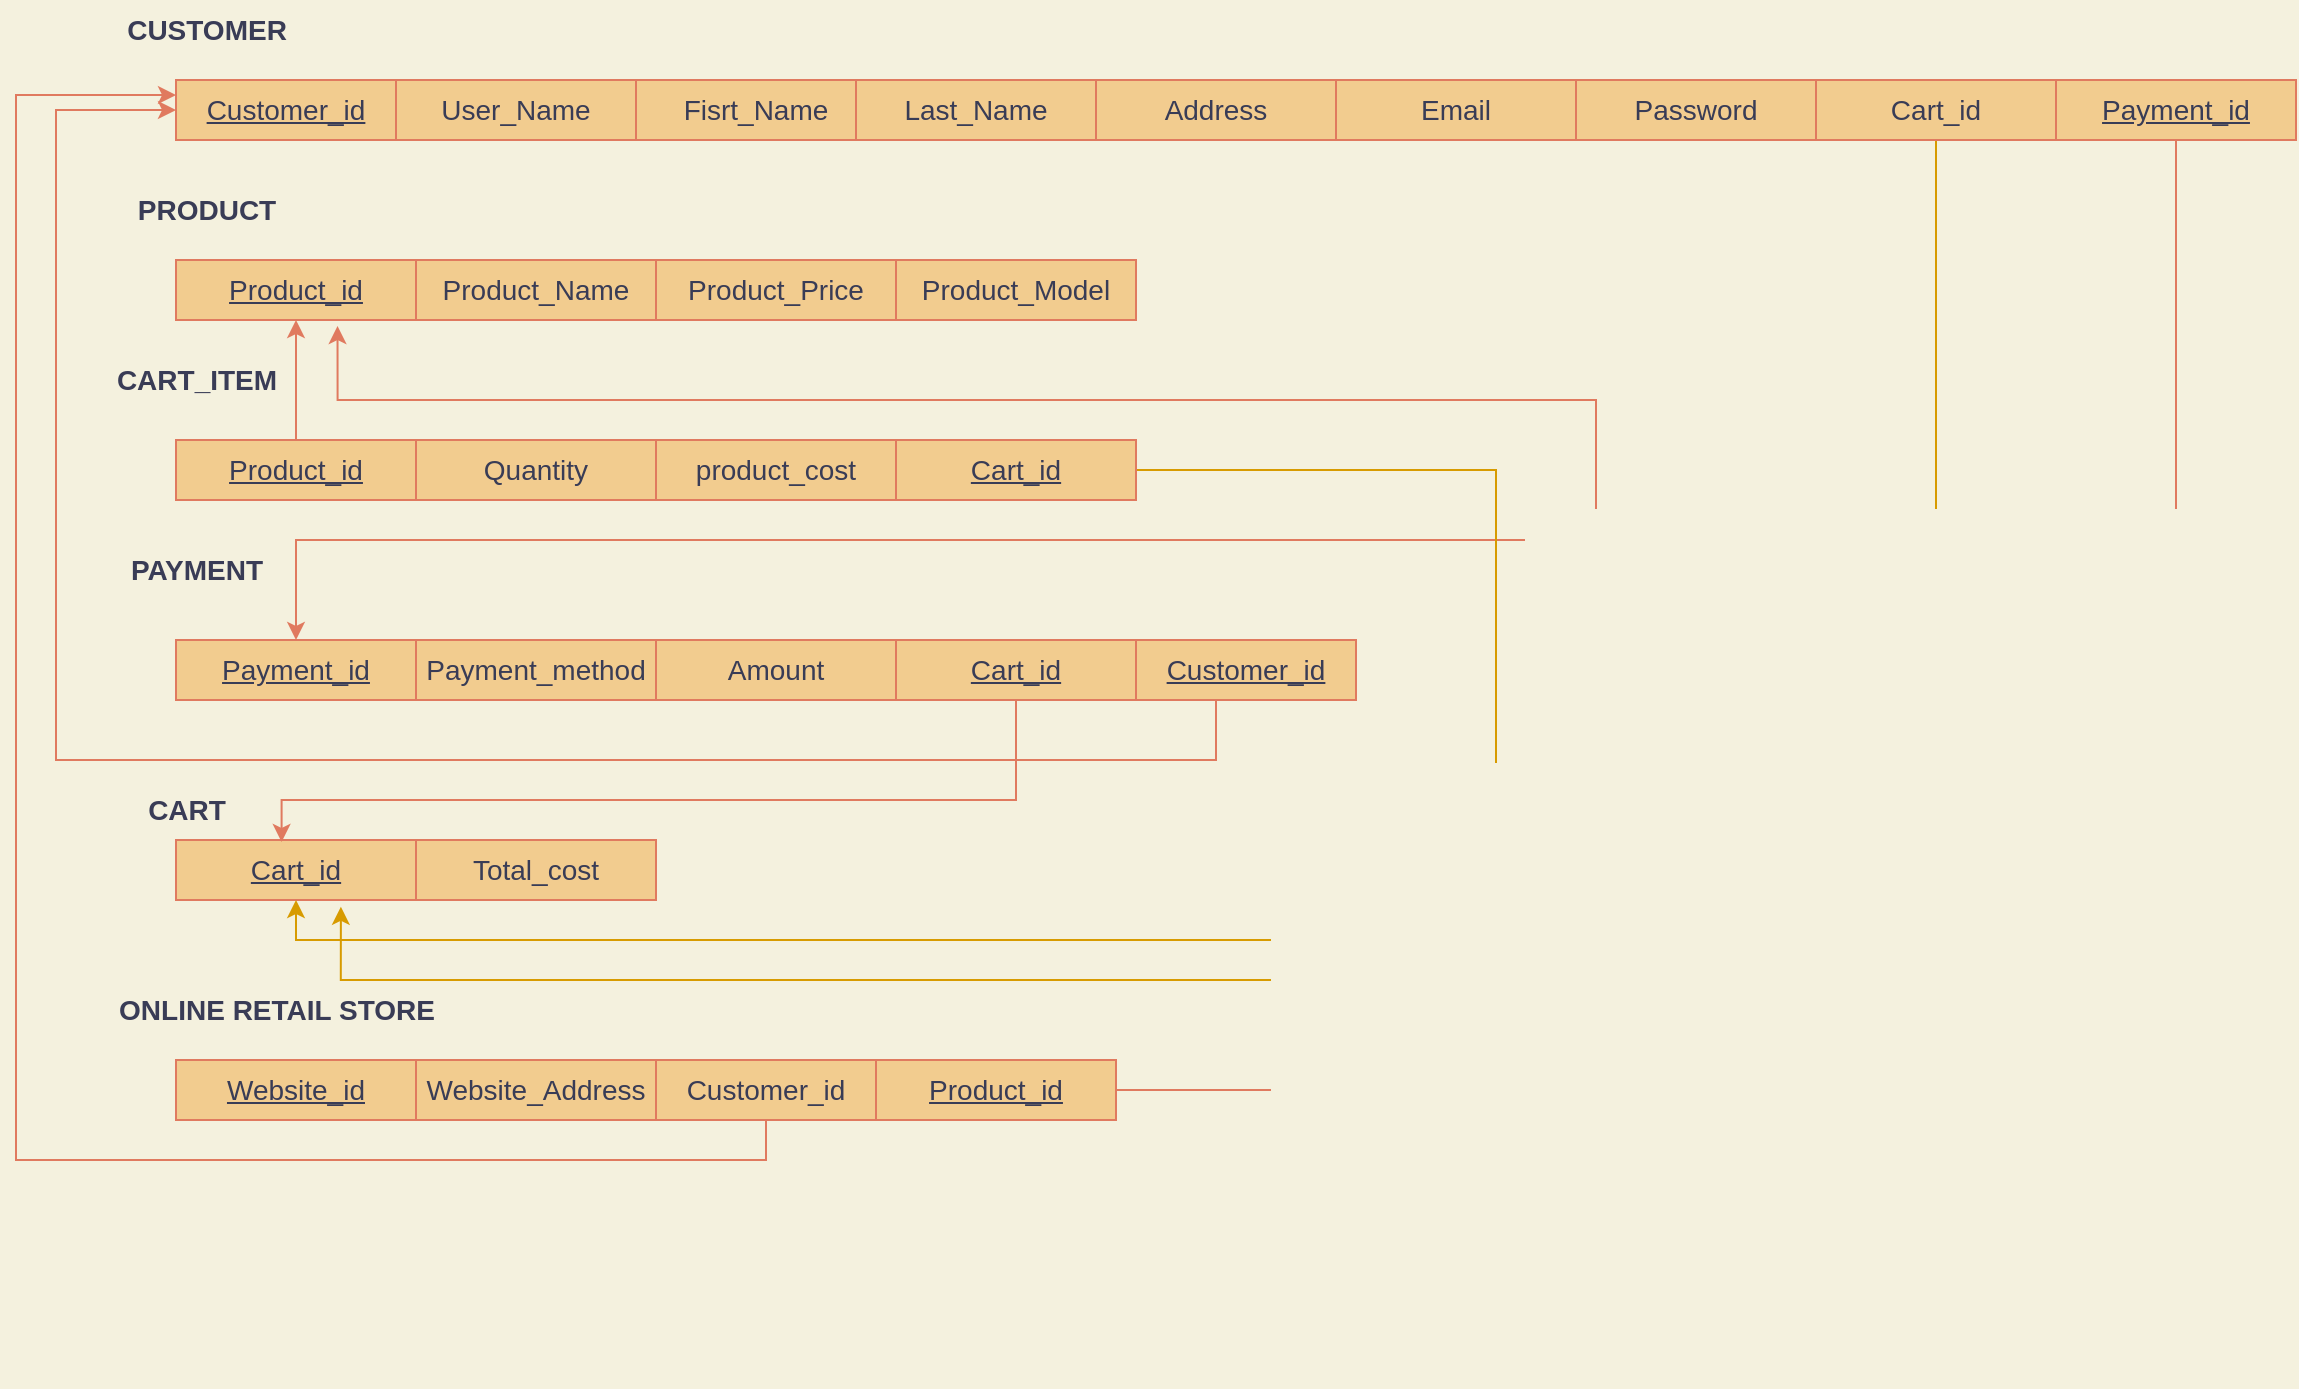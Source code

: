 <mxfile version="20.5.3" type="device"><diagram id="in-bFia-EJ6xKDsKh2sn" name="Page-1"><mxGraphModel dx="1038" dy="539" grid="1" gridSize="10" guides="1" tooltips="1" connect="1" arrows="1" fold="1" page="1" pageScale="1" pageWidth="1100" pageHeight="1700" background="#F4F1DE" math="0" shadow="0"><root><mxCell id="0"/><mxCell id="1" parent="0"/><mxCell id="LBLvqQPqgZqs9C7G2ffO-1" value="&lt;u&gt;&lt;font style=&quot;font-size: 14px;&quot;&gt;Customer_id&lt;/font&gt;&lt;/u&gt;" style="rounded=0;whiteSpace=wrap;html=1;fillColor=#F2CC8F;strokeColor=#E07A5F;fontColor=#393C56;" parent="1" vertex="1"><mxGeometry x="150" y="60" width="110" height="30" as="geometry"/></mxCell><mxCell id="LBLvqQPqgZqs9C7G2ffO-2" value="&lt;b&gt;&lt;font style=&quot;font-size: 14px;&quot;&gt;CUSTOMER&lt;/font&gt;&lt;/b&gt;" style="text;html=1;align=center;verticalAlign=middle;resizable=0;points=[];autosize=1;strokeColor=none;fillColor=none;fontColor=#393C56;" parent="1" vertex="1"><mxGeometry x="115" y="20" width="100" height="30" as="geometry"/></mxCell><mxCell id="LBLvqQPqgZqs9C7G2ffO-3" value="User_Name" style="rounded=0;whiteSpace=wrap;html=1;fontSize=14;fillColor=#F2CC8F;strokeColor=#E07A5F;fontColor=#393C56;" parent="1" vertex="1"><mxGeometry x="260" y="60" width="120" height="30" as="geometry"/></mxCell><mxCell id="LBLvqQPqgZqs9C7G2ffO-6" value="Fisrt_Name" style="rounded=0;whiteSpace=wrap;html=1;fontSize=14;fillColor=#F2CC8F;strokeColor=#E07A5F;fontColor=#393C56;" parent="1" vertex="1"><mxGeometry x="380" y="60" width="120" height="30" as="geometry"/></mxCell><mxCell id="LBLvqQPqgZqs9C7G2ffO-7" value="Last_Name" style="rounded=0;whiteSpace=wrap;html=1;fontSize=14;fillColor=#F2CC8F;strokeColor=#E07A5F;fontColor=#393C56;" parent="1" vertex="1"><mxGeometry x="490" y="60" width="120" height="30" as="geometry"/></mxCell><mxCell id="LBLvqQPqgZqs9C7G2ffO-8" value="Address" style="rounded=0;whiteSpace=wrap;html=1;fontSize=14;fillColor=#F2CC8F;strokeColor=#E07A5F;fontColor=#393C56;" parent="1" vertex="1"><mxGeometry x="610" y="60" width="120" height="30" as="geometry"/></mxCell><mxCell id="LBLvqQPqgZqs9C7G2ffO-10" value="Email" style="rounded=0;whiteSpace=wrap;html=1;fontSize=14;fillColor=#F2CC8F;strokeColor=#E07A5F;fontColor=#393C56;" parent="1" vertex="1"><mxGeometry x="730" y="60" width="120" height="30" as="geometry"/></mxCell><mxCell id="LBLvqQPqgZqs9C7G2ffO-11" value="Password" style="rounded=0;whiteSpace=wrap;html=1;fontSize=14;fillColor=#F2CC8F;strokeColor=#E07A5F;fontColor=#393C56;" parent="1" vertex="1"><mxGeometry x="850" y="60" width="120" height="30" as="geometry"/></mxCell><mxCell id="LBLvqQPqgZqs9C7G2ffO-12" value="&lt;b&gt;PRODUCT&lt;/b&gt;" style="text;html=1;align=center;verticalAlign=middle;resizable=0;points=[];autosize=1;strokeColor=none;fillColor=none;fontSize=14;fontColor=#393C56;" parent="1" vertex="1"><mxGeometry x="120" y="110" width="90" height="30" as="geometry"/></mxCell><mxCell id="LBLvqQPqgZqs9C7G2ffO-14" value="&lt;u&gt;Product_id&lt;/u&gt;" style="rounded=0;whiteSpace=wrap;html=1;fontSize=14;fillColor=#F2CC8F;strokeColor=#E07A5F;fontColor=#393C56;" parent="1" vertex="1"><mxGeometry x="150" y="150" width="120" height="30" as="geometry"/></mxCell><mxCell id="LBLvqQPqgZqs9C7G2ffO-15" value="Product_Name" style="rounded=0;whiteSpace=wrap;html=1;fontSize=14;fillColor=#F2CC8F;strokeColor=#E07A5F;fontColor=#393C56;" parent="1" vertex="1"><mxGeometry x="270" y="150" width="120" height="30" as="geometry"/></mxCell><mxCell id="LBLvqQPqgZqs9C7G2ffO-16" value="Product_Price" style="rounded=0;whiteSpace=wrap;html=1;fontSize=14;fillColor=#F2CC8F;strokeColor=#E07A5F;fontColor=#393C56;" parent="1" vertex="1"><mxGeometry x="390" y="150" width="120" height="30" as="geometry"/></mxCell><mxCell id="LBLvqQPqgZqs9C7G2ffO-17" value="Product_Model" style="rounded=0;whiteSpace=wrap;html=1;fontSize=14;fillColor=#F2CC8F;strokeColor=#E07A5F;fontColor=#393C56;" parent="1" vertex="1"><mxGeometry x="510" y="150" width="120" height="30" as="geometry"/></mxCell><mxCell id="LBLvqQPqgZqs9C7G2ffO-19" value="&lt;b&gt;CART_ITEM&lt;/b&gt;" style="text;html=1;align=center;verticalAlign=middle;resizable=0;points=[];autosize=1;strokeColor=none;fillColor=none;fontSize=14;fontColor=#393C56;" parent="1" vertex="1"><mxGeometry x="110" y="195" width="100" height="30" as="geometry"/></mxCell><mxCell id="LBLvqQPqgZqs9C7G2ffO-50" style="edgeStyle=orthogonalEdgeStyle;rounded=0;orthogonalLoop=1;jettySize=auto;html=1;exitX=0.5;exitY=0;exitDx=0;exitDy=0;entryX=0.5;entryY=1;entryDx=0;entryDy=0;fontSize=14;labelBackgroundColor=#F4F1DE;strokeColor=#E07A5F;fontColor=#393C56;" parent="1" source="LBLvqQPqgZqs9C7G2ffO-20" target="LBLvqQPqgZqs9C7G2ffO-14" edge="1"><mxGeometry relative="1" as="geometry"/></mxCell><mxCell id="LBLvqQPqgZqs9C7G2ffO-20" value="&lt;u&gt;Product_id&lt;/u&gt;" style="rounded=0;whiteSpace=wrap;html=1;fontSize=14;fillColor=#F2CC8F;strokeColor=#E07A5F;fontColor=#393C56;" parent="1" vertex="1"><mxGeometry x="150" y="240" width="120" height="30" as="geometry"/></mxCell><mxCell id="LBLvqQPqgZqs9C7G2ffO-21" value="Quantity" style="rounded=0;whiteSpace=wrap;html=1;fontSize=14;fillColor=#F2CC8F;strokeColor=#E07A5F;fontColor=#393C56;" parent="1" vertex="1"><mxGeometry x="270" y="240" width="120" height="30" as="geometry"/></mxCell><mxCell id="LBLvqQPqgZqs9C7G2ffO-22" style="edgeStyle=orthogonalEdgeStyle;rounded=0;orthogonalLoop=1;jettySize=auto;html=1;exitX=0.5;exitY=1;exitDx=0;exitDy=0;fontSize=14;labelBackgroundColor=#F4F1DE;strokeColor=#E07A5F;fontColor=#393C56;" parent="1" source="LBLvqQPqgZqs9C7G2ffO-21" target="LBLvqQPqgZqs9C7G2ffO-21" edge="1"><mxGeometry relative="1" as="geometry"/></mxCell><mxCell id="LBLvqQPqgZqs9C7G2ffO-23" value="product_cost" style="rounded=0;whiteSpace=wrap;html=1;fontSize=14;fillColor=#F2CC8F;strokeColor=#E07A5F;fontColor=#393C56;" parent="1" vertex="1"><mxGeometry x="390" y="240" width="120" height="30" as="geometry"/></mxCell><mxCell id="LBLvqQPqgZqs9C7G2ffO-24" value="&lt;b&gt;PAYMENT&lt;/b&gt;" style="text;html=1;align=center;verticalAlign=middle;resizable=0;points=[];autosize=1;strokeColor=none;fillColor=none;fontSize=14;fontColor=#393C56;" parent="1" vertex="1"><mxGeometry x="115" y="290" width="90" height="30" as="geometry"/></mxCell><mxCell id="LBLvqQPqgZqs9C7G2ffO-25" value="&lt;u&gt;Payment_id&lt;/u&gt;" style="rounded=0;whiteSpace=wrap;html=1;fontSize=14;fillColor=#F2CC8F;strokeColor=#E07A5F;fontColor=#393C56;" parent="1" vertex="1"><mxGeometry x="150" y="340" width="120" height="30" as="geometry"/></mxCell><mxCell id="LBLvqQPqgZqs9C7G2ffO-26" value="Payment_method" style="rounded=0;whiteSpace=wrap;html=1;fontSize=14;fillColor=#F2CC8F;strokeColor=#E07A5F;fontColor=#393C56;" parent="1" vertex="1"><mxGeometry x="270" y="340" width="120" height="30" as="geometry"/></mxCell><mxCell id="LBLvqQPqgZqs9C7G2ffO-27" style="edgeStyle=orthogonalEdgeStyle;rounded=0;orthogonalLoop=1;jettySize=auto;html=1;exitX=0.5;exitY=1;exitDx=0;exitDy=0;fontSize=14;labelBackgroundColor=#F4F1DE;strokeColor=#E07A5F;fontColor=#393C56;" parent="1" source="LBLvqQPqgZqs9C7G2ffO-26" target="LBLvqQPqgZqs9C7G2ffO-26" edge="1"><mxGeometry relative="1" as="geometry"/></mxCell><mxCell id="LBLvqQPqgZqs9C7G2ffO-28" value="Amount" style="rounded=0;whiteSpace=wrap;html=1;fontSize=14;fillColor=#F2CC8F;strokeColor=#E07A5F;fontColor=#393C56;" parent="1" vertex="1"><mxGeometry x="390" y="340" width="120" height="30" as="geometry"/></mxCell><mxCell id="LBLvqQPqgZqs9C7G2ffO-29" value="&lt;b&gt;CART&lt;/b&gt;" style="text;html=1;align=center;verticalAlign=middle;resizable=0;points=[];autosize=1;strokeColor=none;fillColor=none;fontSize=14;fontColor=#393C56;" parent="1" vertex="1"><mxGeometry x="125" y="410" width="60" height="30" as="geometry"/></mxCell><mxCell id="LBLvqQPqgZqs9C7G2ffO-30" value="&lt;u&gt;Cart_id&lt;/u&gt;" style="rounded=0;whiteSpace=wrap;html=1;fontSize=14;fillColor=#F2CC8F;strokeColor=#E07A5F;fontColor=#393C56;" parent="1" vertex="1"><mxGeometry x="150" y="440" width="120" height="30" as="geometry"/></mxCell><mxCell id="LBLvqQPqgZqs9C7G2ffO-31" value="Total_cost" style="rounded=0;whiteSpace=wrap;html=1;fontSize=14;fillColor=#F2CC8F;strokeColor=#E07A5F;fontColor=#393C56;" parent="1" vertex="1"><mxGeometry x="270" y="440" width="120" height="30" as="geometry"/></mxCell><mxCell id="LBLvqQPqgZqs9C7G2ffO-32" value="&lt;b&gt;ONLINE RETAIL STORE&lt;/b&gt;" style="text;html=1;align=center;verticalAlign=middle;resizable=0;points=[];autosize=1;strokeColor=none;fillColor=none;fontSize=14;fontColor=#393C56;" parent="1" vertex="1"><mxGeometry x="110" y="510" width="180" height="30" as="geometry"/></mxCell><mxCell id="LBLvqQPqgZqs9C7G2ffO-33" value="&lt;u&gt;Website_id&lt;/u&gt;" style="rounded=0;whiteSpace=wrap;html=1;fontSize=14;fillColor=#F2CC8F;strokeColor=#E07A5F;fontColor=#393C56;" parent="1" vertex="1"><mxGeometry x="150" y="550" width="120" height="30" as="geometry"/></mxCell><mxCell id="LBLvqQPqgZqs9C7G2ffO-34" value="Website_Address" style="rounded=0;whiteSpace=wrap;html=1;fontSize=14;fillColor=#F2CC8F;strokeColor=#E07A5F;fontColor=#393C56;" parent="1" vertex="1"><mxGeometry x="270" y="550" width="120" height="30" as="geometry"/></mxCell><mxCell id="LBLvqQPqgZqs9C7G2ffO-39" style="edgeStyle=orthogonalEdgeStyle;rounded=0;orthogonalLoop=1;jettySize=auto;html=1;exitX=0.5;exitY=1;exitDx=0;exitDy=0;fontSize=14;labelBackgroundColor=#F4F1DE;strokeColor=#E07A5F;fontColor=#393C56;" parent="1" edge="1"><mxGeometry relative="1" as="geometry"><mxPoint x="335" y="705" as="sourcePoint"/><mxPoint x="335" y="705" as="targetPoint"/></mxGeometry></mxCell><mxCell id="IJ3cCwa6rrrJG49StGh--1" style="edgeStyle=orthogonalEdgeStyle;rounded=0;orthogonalLoop=1;jettySize=auto;html=1;exitX=0.5;exitY=1;exitDx=0;exitDy=0;entryX=0.687;entryY=1.113;entryDx=0;entryDy=0;entryPerimeter=0;strokeColor=#D79B00;" edge="1" parent="1" source="LBLvqQPqgZqs9C7G2ffO-48" target="LBLvqQPqgZqs9C7G2ffO-30"><mxGeometry relative="1" as="geometry"><Array as="points"><mxPoint x="1030" y="510"/><mxPoint x="232" y="510"/></Array></mxGeometry></mxCell><mxCell id="LBLvqQPqgZqs9C7G2ffO-48" value="Cart_id" style="rounded=0;whiteSpace=wrap;html=1;fontSize=14;fillColor=#F2CC8F;strokeColor=#E07A5F;fontColor=#393C56;" parent="1" vertex="1"><mxGeometry x="970" y="60" width="120" height="30" as="geometry"/></mxCell><mxCell id="LBLvqQPqgZqs9C7G2ffO-52" style="edgeStyle=orthogonalEdgeStyle;rounded=0;orthogonalLoop=1;jettySize=auto;html=1;exitX=0.5;exitY=1;exitDx=0;exitDy=0;entryX=0;entryY=0.25;entryDx=0;entryDy=0;fontSize=14;labelBackgroundColor=#F4F1DE;strokeColor=#E07A5F;fontColor=#393C56;" parent="1" source="LBLvqQPqgZqs9C7G2ffO-51" target="LBLvqQPqgZqs9C7G2ffO-1" edge="1"><mxGeometry relative="1" as="geometry"><Array as="points"><mxPoint x="445" y="600"/><mxPoint x="70" y="600"/><mxPoint x="70" y="68"/></Array></mxGeometry></mxCell><mxCell id="LBLvqQPqgZqs9C7G2ffO-51" value="Customer_id" style="rounded=0;whiteSpace=wrap;html=1;fontSize=14;fillColor=#F2CC8F;strokeColor=#E07A5F;fontColor=#393C56;" parent="1" vertex="1"><mxGeometry x="390" y="550" width="110" height="30" as="geometry"/></mxCell><mxCell id="LBLvqQPqgZqs9C7G2ffO-60" style="edgeStyle=orthogonalEdgeStyle;rounded=0;orthogonalLoop=1;jettySize=auto;html=1;entryX=0.44;entryY=0.033;entryDx=0;entryDy=0;entryPerimeter=0;fontSize=14;labelBackgroundColor=#F4F1DE;strokeColor=#E07A5F;fontColor=#393C56;" parent="1" source="LBLvqQPqgZqs9C7G2ffO-59" target="LBLvqQPqgZqs9C7G2ffO-30" edge="1"><mxGeometry relative="1" as="geometry"><Array as="points"><mxPoint x="570" y="420"/><mxPoint x="203" y="420"/></Array></mxGeometry></mxCell><mxCell id="LBLvqQPqgZqs9C7G2ffO-59" value="&lt;u&gt;Cart_id&lt;/u&gt;" style="rounded=0;whiteSpace=wrap;html=1;fontSize=14;fillColor=#F2CC8F;strokeColor=#E07A5F;fontColor=#393C56;" parent="1" vertex="1"><mxGeometry x="510" y="340" width="120" height="30" as="geometry"/></mxCell><mxCell id="LBLvqQPqgZqs9C7G2ffO-62" style="edgeStyle=orthogonalEdgeStyle;rounded=0;orthogonalLoop=1;jettySize=auto;html=1;fontSize=14;labelBackgroundColor=#F4F1DE;strokeColor=#E07A5F;fontColor=#393C56;" parent="1" source="LBLvqQPqgZqs9C7G2ffO-61" target="LBLvqQPqgZqs9C7G2ffO-25" edge="1"><mxGeometry relative="1" as="geometry"><Array as="points"><mxPoint x="1150" y="290"/><mxPoint x="210" y="290"/></Array></mxGeometry></mxCell><mxCell id="LBLvqQPqgZqs9C7G2ffO-61" value="&lt;u&gt;Payment_id&lt;/u&gt;" style="rounded=0;whiteSpace=wrap;html=1;fontSize=14;fillColor=#F2CC8F;strokeColor=#E07A5F;fontColor=#393C56;" parent="1" vertex="1"><mxGeometry x="1090" y="60" width="120" height="30" as="geometry"/></mxCell><mxCell id="LBLvqQPqgZqs9C7G2ffO-64" style="edgeStyle=orthogonalEdgeStyle;rounded=0;orthogonalLoop=1;jettySize=auto;html=1;entryX=0;entryY=0.5;entryDx=0;entryDy=0;fontSize=14;exitX=0.5;exitY=1;exitDx=0;exitDy=0;labelBackgroundColor=#F4F1DE;strokeColor=#E07A5F;fontColor=#393C56;" parent="1" source="LBLvqQPqgZqs9C7G2ffO-63" target="LBLvqQPqgZqs9C7G2ffO-1" edge="1"><mxGeometry relative="1" as="geometry"><Array as="points"><mxPoint x="670" y="370"/><mxPoint x="670" y="400"/><mxPoint x="90" y="400"/><mxPoint x="90" y="75"/></Array></mxGeometry></mxCell><mxCell id="LBLvqQPqgZqs9C7G2ffO-63" value="&lt;u&gt;&lt;font style=&quot;font-size: 14px;&quot;&gt;Customer_id&lt;/font&gt;&lt;/u&gt;" style="rounded=0;whiteSpace=wrap;html=1;fillColor=#F2CC8F;strokeColor=#E07A5F;fontColor=#393C56;" parent="1" vertex="1"><mxGeometry x="630" y="340" width="110" height="30" as="geometry"/></mxCell><mxCell id="LBLvqQPqgZqs9C7G2ffO-68" style="edgeStyle=orthogonalEdgeStyle;rounded=0;orthogonalLoop=1;jettySize=auto;html=1;exitX=1;exitY=0.5;exitDx=0;exitDy=0;entryX=0.673;entryY=1.1;entryDx=0;entryDy=0;entryPerimeter=0;fontSize=14;labelBackgroundColor=#F4F1DE;strokeColor=#E07A5F;fontColor=#393C56;" parent="1" source="LBLvqQPqgZqs9C7G2ffO-67" target="LBLvqQPqgZqs9C7G2ffO-14" edge="1"><mxGeometry relative="1" as="geometry"><Array as="points"><mxPoint x="860" y="565"/><mxPoint x="860" y="220"/><mxPoint x="231" y="220"/></Array></mxGeometry></mxCell><mxCell id="LBLvqQPqgZqs9C7G2ffO-67" value="&lt;u&gt;Product_id&lt;/u&gt;" style="rounded=0;whiteSpace=wrap;html=1;fontSize=14;fillColor=#F2CC8F;strokeColor=#E07A5F;fontColor=#393C56;" parent="1" vertex="1"><mxGeometry x="500" y="550" width="120" height="30" as="geometry"/></mxCell><mxCell id="op8G-0a3lpWRMY-9osaq-4" style="edgeStyle=orthogonalEdgeStyle;rounded=0;orthogonalLoop=1;jettySize=auto;html=1;fillColor=#ffe6cc;strokeColor=#D79B00;" parent="1" source="op8G-0a3lpWRMY-9osaq-3" target="LBLvqQPqgZqs9C7G2ffO-30" edge="1"><mxGeometry relative="1" as="geometry"><Array as="points"><mxPoint x="810" y="255"/><mxPoint x="810" y="490"/><mxPoint x="210" y="490"/></Array></mxGeometry></mxCell><mxCell id="op8G-0a3lpWRMY-9osaq-3" value="&lt;u&gt;Cart_id&lt;/u&gt;" style="rounded=0;whiteSpace=wrap;html=1;fontSize=14;fillColor=#F2CC8F;strokeColor=#E07A5F;fontColor=#393C56;" parent="1" vertex="1"><mxGeometry x="510" y="240" width="120" height="30" as="geometry"/></mxCell></root></mxGraphModel></diagram></mxfile>